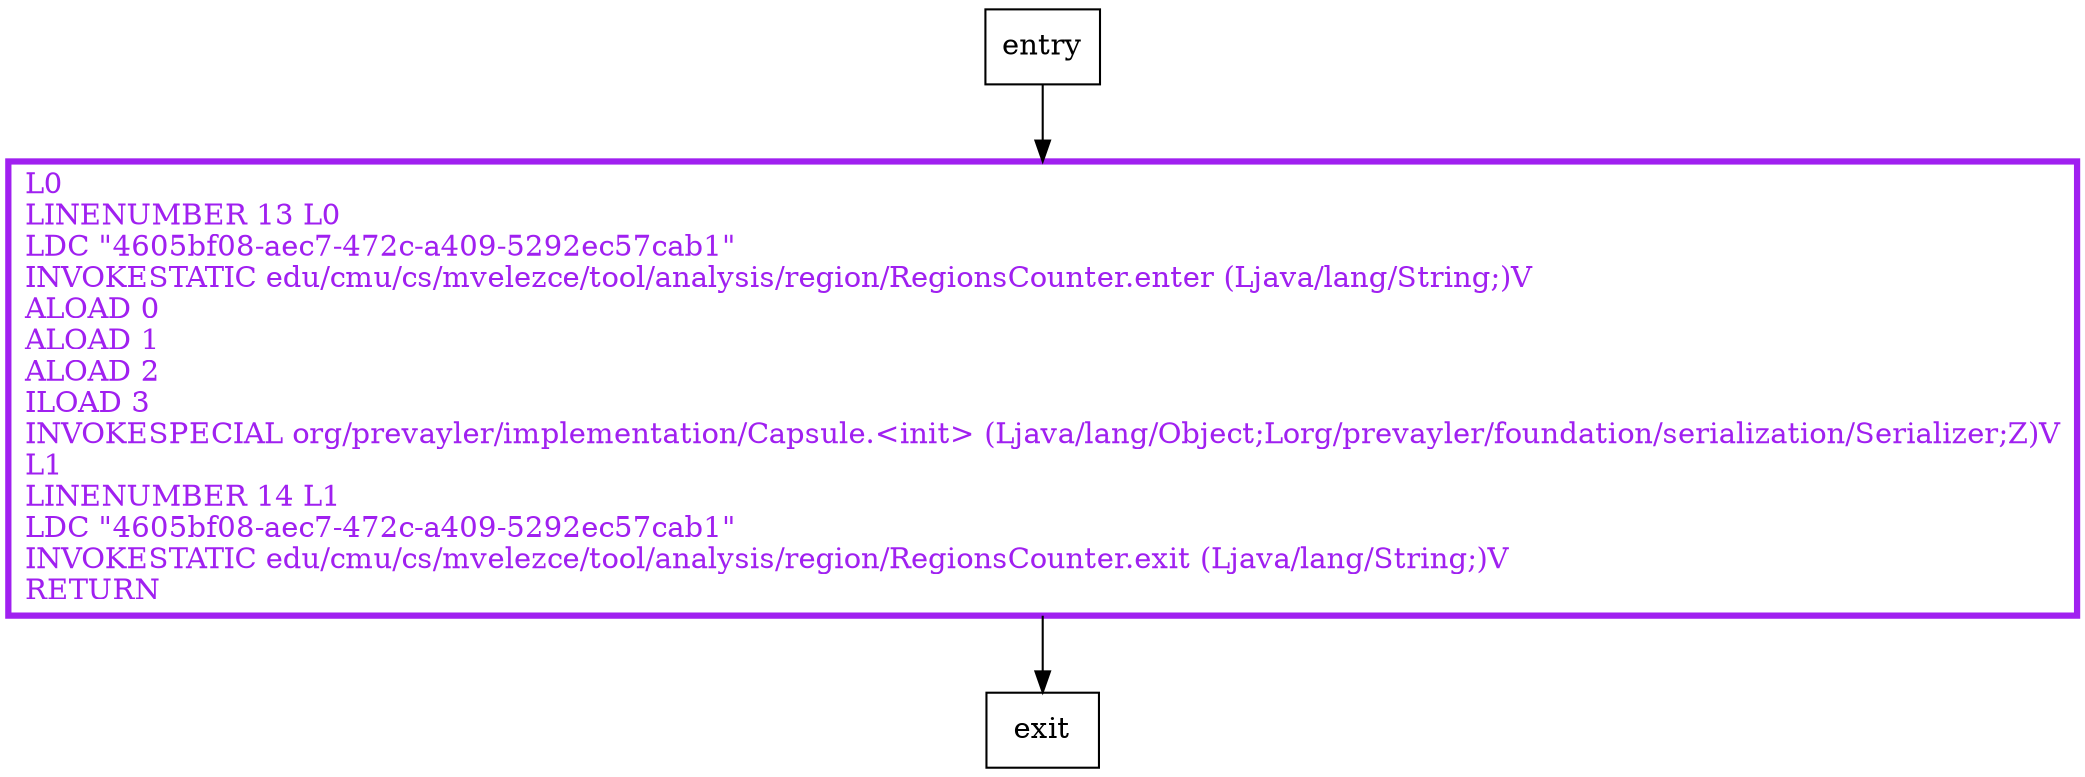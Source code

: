 digraph <init> {
node [shape=record];
991457462 [label="L0\lLINENUMBER 13 L0\lLDC \"4605bf08-aec7-472c-a409-5292ec57cab1\"\lINVOKESTATIC edu/cmu/cs/mvelezce/tool/analysis/region/RegionsCounter.enter (Ljava/lang/String;)V\lALOAD 0\lALOAD 1\lALOAD 2\lILOAD 3\lINVOKESPECIAL org/prevayler/implementation/Capsule.\<init\> (Ljava/lang/Object;Lorg/prevayler/foundation/serialization/Serializer;Z)V\lL1\lLINENUMBER 14 L1\lLDC \"4605bf08-aec7-472c-a409-5292ec57cab1\"\lINVOKESTATIC edu/cmu/cs/mvelezce/tool/analysis/region/RegionsCounter.exit (Ljava/lang/String;)V\lRETURN\l"];
entry;
exit;
entry -> 991457462;
991457462 -> exit;
991457462[fontcolor="purple", penwidth=3, color="purple"];
}
